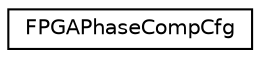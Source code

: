 digraph "Graphical Class Hierarchy"
{
 // LATEX_PDF_SIZE
  edge [fontname="Helvetica",fontsize="10",labelfontname="Helvetica",labelfontsize="10"];
  node [fontname="Helvetica",fontsize="10",shape=record];
  rankdir="LR";
  Node0 [label="FPGAPhaseCompCfg",height=0.2,width=0.4,color="black", fillcolor="white", style="filled",URL="$struct_f_p_g_a_phase_comp_cfg.html",tooltip=" "];
}
